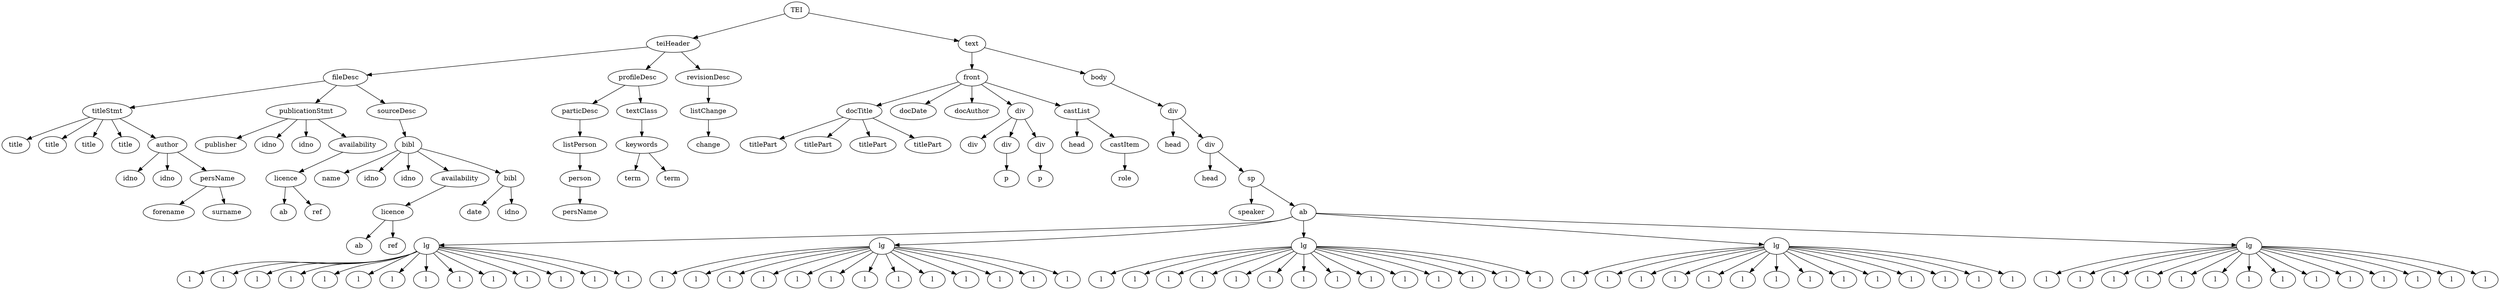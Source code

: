 digraph Tree {
	"t0" [label = "TEI"];
	"t1" [label = "teiHeader"];
	"t2" [label = "fileDesc"];
	"t3" [label = "titleStmt"];
	"t4" [label = "title"];
	"t5" [label = "title"];
	"t6" [label = "title"];
	"t7" [label = "title"];
	"t8" [label = "author"];
	"t9" [label = "idno"];
	"t10" [label = "idno"];
	"t11" [label = "persName"];
	"t12" [label = "forename"];
	"t13" [label = "surname"];
	"t14" [label = "publicationStmt"];
	"t15" [label = "publisher"];
	"t16" [label = "idno"];
	"t17" [label = "idno"];
	"t18" [label = "availability"];
	"t19" [label = "licence"];
	"t20" [label = "ab"];
	"t21" [label = "ref"];
	"t22" [label = "sourceDesc"];
	"t23" [label = "bibl"];
	"t24" [label = "name"];
	"t25" [label = "idno"];
	"t26" [label = "idno"];
	"t27" [label = "availability"];
	"t28" [label = "licence"];
	"t29" [label = "ab"];
	"t30" [label = "ref"];
	"t31" [label = "bibl"];
	"t32" [label = "date"];
	"t33" [label = "idno"];
	"t34" [label = "profileDesc"];
	"t35" [label = "particDesc"];
	"t36" [label = "listPerson"];
	"t37" [label = "person"];
	"t38" [label = "persName"];
	"t39" [label = "textClass"];
	"t40" [label = "keywords"];
	"t41" [label = "term"];
	"t42" [label = "term"];
	"t43" [label = "revisionDesc"];
	"t44" [label = "listChange"];
	"t45" [label = "change"];
	"t46" [label = "text"];
	"t47" [label = "front"];
	"t48" [label = "docTitle"];
	"t49" [label = "titlePart"];
	"t50" [label = "titlePart"];
	"t51" [label = "titlePart"];
	"t52" [label = "titlePart"];
	"t53" [label = "docDate"];
	"t54" [label = "docAuthor"];
	"t55" [label = "div"];
	"t56" [label = "div"];
	"t57" [label = "div"];
	"t58" [label = "p"];
	"t59" [label = "div"];
	"t60" [label = "p"];
	"t61" [label = "castList"];
	"t62" [label = "head"];
	"t63" [label = "castItem"];
	"t64" [label = "role"];
	"t65" [label = "body"];
	"t66" [label = "div"];
	"t67" [label = "head"];
	"t68" [label = "div"];
	"t69" [label = "head"];
	"t70" [label = "sp"];
	"t71" [label = "speaker"];
	"t72" [label = "ab"];
	"t73" [label = "lg"];
	"t74" [label = "l"];
	"t75" [label = "l"];
	"t76" [label = "l"];
	"t77" [label = "l"];
	"t78" [label = "l"];
	"t79" [label = "l"];
	"t80" [label = "l"];
	"t81" [label = "l"];
	"t82" [label = "l"];
	"t83" [label = "l"];
	"t84" [label = "l"];
	"t85" [label = "l"];
	"t86" [label = "l"];
	"t87" [label = "l"];
	"t88" [label = "lg"];
	"t89" [label = "l"];
	"t90" [label = "l"];
	"t91" [label = "l"];
	"t92" [label = "l"];
	"t93" [label = "l"];
	"t94" [label = "l"];
	"t95" [label = "l"];
	"t96" [label = "l"];
	"t97" [label = "l"];
	"t98" [label = "l"];
	"t99" [label = "l"];
	"t100" [label = "l"];
	"t101" [label = "l"];
	"t102" [label = "lg"];
	"t103" [label = "l"];
	"t104" [label = "l"];
	"t105" [label = "l"];
	"t106" [label = "l"];
	"t107" [label = "l"];
	"t108" [label = "l"];
	"t109" [label = "l"];
	"t110" [label = "l"];
	"t111" [label = "l"];
	"t112" [label = "l"];
	"t113" [label = "l"];
	"t114" [label = "l"];
	"t115" [label = "l"];
	"t116" [label = "l"];
	"t117" [label = "lg"];
	"t118" [label = "l"];
	"t119" [label = "l"];
	"t120" [label = "l"];
	"t121" [label = "l"];
	"t122" [label = "l"];
	"t123" [label = "l"];
	"t124" [label = "l"];
	"t125" [label = "l"];
	"t126" [label = "l"];
	"t127" [label = "l"];
	"t128" [label = "l"];
	"t129" [label = "l"];
	"t130" [label = "l"];
	"t131" [label = "l"];
	"t132" [label = "lg"];
	"t133" [label = "l"];
	"t134" [label = "l"];
	"t135" [label = "l"];
	"t136" [label = "l"];
	"t137" [label = "l"];
	"t138" [label = "l"];
	"t139" [label = "l"];
	"t140" [label = "l"];
	"t141" [label = "l"];
	"t142" [label = "l"];
	"t143" [label = "l"];
	"t144" [label = "l"];
	"t145" [label = "l"];
	"t146" [label = "l"];
	"t0" -> "t1";
	"t1" -> "t2";
	"t2" -> "t3";
	"t3" -> "t4";
	"t3" -> "t5";
	"t3" -> "t6";
	"t3" -> "t7";
	"t3" -> "t8";
	"t8" -> "t9";
	"t8" -> "t10";
	"t8" -> "t11";
	"t11" -> "t12";
	"t11" -> "t13";
	"t2" -> "t14";
	"t14" -> "t15";
	"t14" -> "t16";
	"t14" -> "t17";
	"t14" -> "t18";
	"t18" -> "t19";
	"t19" -> "t20";
	"t19" -> "t21";
	"t2" -> "t22";
	"t22" -> "t23";
	"t23" -> "t24";
	"t23" -> "t25";
	"t23" -> "t26";
	"t23" -> "t27";
	"t27" -> "t28";
	"t28" -> "t29";
	"t28" -> "t30";
	"t23" -> "t31";
	"t31" -> "t32";
	"t31" -> "t33";
	"t1" -> "t34";
	"t34" -> "t35";
	"t35" -> "t36";
	"t36" -> "t37";
	"t37" -> "t38";
	"t34" -> "t39";
	"t39" -> "t40";
	"t40" -> "t41";
	"t40" -> "t42";
	"t1" -> "t43";
	"t43" -> "t44";
	"t44" -> "t45";
	"t0" -> "t46";
	"t46" -> "t47";
	"t47" -> "t48";
	"t48" -> "t49";
	"t48" -> "t50";
	"t48" -> "t51";
	"t48" -> "t52";
	"t47" -> "t53";
	"t47" -> "t54";
	"t47" -> "t55";
	"t55" -> "t56";
	"t55" -> "t57";
	"t57" -> "t58";
	"t55" -> "t59";
	"t59" -> "t60";
	"t47" -> "t61";
	"t61" -> "t62";
	"t61" -> "t63";
	"t63" -> "t64";
	"t46" -> "t65";
	"t65" -> "t66";
	"t66" -> "t67";
	"t66" -> "t68";
	"t68" -> "t69";
	"t68" -> "t70";
	"t70" -> "t71";
	"t70" -> "t72";
	"t72" -> "t73";
	"t73" -> "t74";
	"t73" -> "t75";
	"t73" -> "t76";
	"t73" -> "t77";
	"t73" -> "t78";
	"t73" -> "t79";
	"t73" -> "t80";
	"t73" -> "t81";
	"t73" -> "t82";
	"t73" -> "t83";
	"t73" -> "t84";
	"t73" -> "t85";
	"t73" -> "t86";
	"t73" -> "t87";
	"t72" -> "t88";
	"t88" -> "t89";
	"t88" -> "t90";
	"t88" -> "t91";
	"t88" -> "t92";
	"t88" -> "t93";
	"t88" -> "t94";
	"t88" -> "t95";
	"t88" -> "t96";
	"t88" -> "t97";
	"t88" -> "t98";
	"t88" -> "t99";
	"t88" -> "t100";
	"t88" -> "t101";
	"t72" -> "t102";
	"t102" -> "t103";
	"t102" -> "t104";
	"t102" -> "t105";
	"t102" -> "t106";
	"t102" -> "t107";
	"t102" -> "t108";
	"t102" -> "t109";
	"t102" -> "t110";
	"t102" -> "t111";
	"t102" -> "t112";
	"t102" -> "t113";
	"t102" -> "t114";
	"t102" -> "t115";
	"t102" -> "t116";
	"t72" -> "t117";
	"t117" -> "t118";
	"t117" -> "t119";
	"t117" -> "t120";
	"t117" -> "t121";
	"t117" -> "t122";
	"t117" -> "t123";
	"t117" -> "t124";
	"t117" -> "t125";
	"t117" -> "t126";
	"t117" -> "t127";
	"t117" -> "t128";
	"t117" -> "t129";
	"t117" -> "t130";
	"t117" -> "t131";
	"t72" -> "t132";
	"t132" -> "t133";
	"t132" -> "t134";
	"t132" -> "t135";
	"t132" -> "t136";
	"t132" -> "t137";
	"t132" -> "t138";
	"t132" -> "t139";
	"t132" -> "t140";
	"t132" -> "t141";
	"t132" -> "t142";
	"t132" -> "t143";
	"t132" -> "t144";
	"t132" -> "t145";
	"t132" -> "t146";
}
